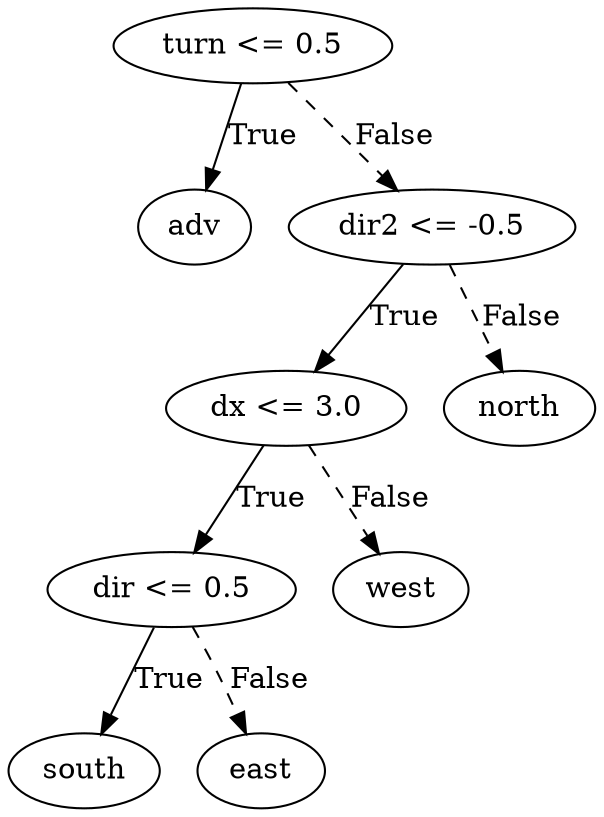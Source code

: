 digraph {
0 [label="turn <= 0.5"];
1 [label="adv"];
0 -> 1 [label="True"];
2 [label="dir2 <= -0.5"];
3 [label="dx <= 3.0"];
4 [label="dir <= 0.5"];
5 [label="south"];
4 -> 5 [label="True"];
6 [label="east"];
4 -> 6 [style="dashed", label="False"];
3 -> 4 [label="True"];
7 [label="west"];
3 -> 7 [style="dashed", label="False"];
2 -> 3 [label="True"];
8 [label="north"];
2 -> 8 [style="dashed", label="False"];
0 -> 2 [style="dashed", label="False"];

}